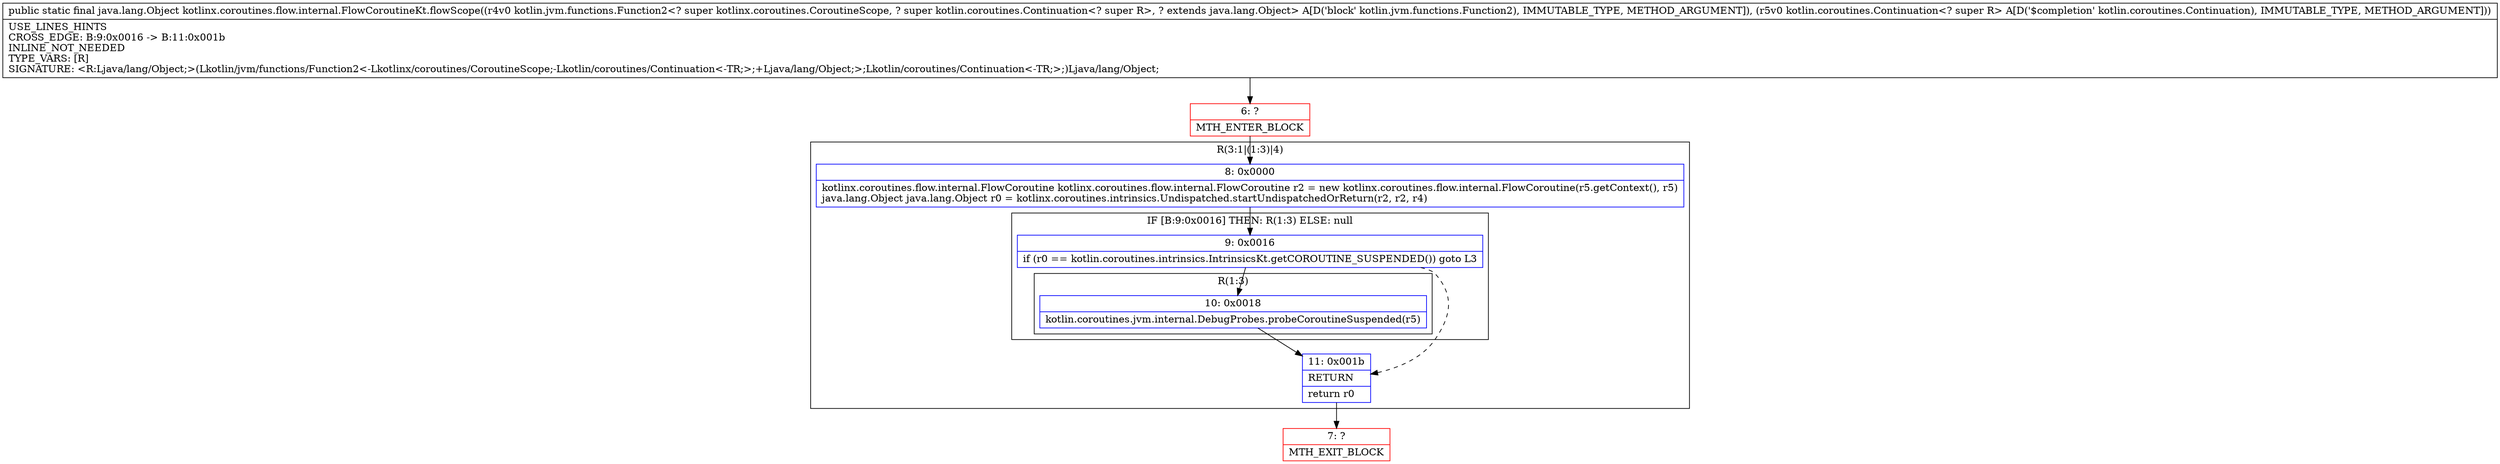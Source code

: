 digraph "CFG forkotlinx.coroutines.flow.internal.FlowCoroutineKt.flowScope(Lkotlin\/jvm\/functions\/Function2;Lkotlin\/coroutines\/Continuation;)Ljava\/lang\/Object;" {
subgraph cluster_Region_1937660779 {
label = "R(3:1|(1:3)|4)";
node [shape=record,color=blue];
Node_8 [shape=record,label="{8\:\ 0x0000|kotlinx.coroutines.flow.internal.FlowCoroutine kotlinx.coroutines.flow.internal.FlowCoroutine r2 = new kotlinx.coroutines.flow.internal.FlowCoroutine(r5.getContext(), r5)\ljava.lang.Object java.lang.Object r0 = kotlinx.coroutines.intrinsics.Undispatched.startUndispatchedOrReturn(r2, r2, r4)\l}"];
subgraph cluster_IfRegion_1716784995 {
label = "IF [B:9:0x0016] THEN: R(1:3) ELSE: null";
node [shape=record,color=blue];
Node_9 [shape=record,label="{9\:\ 0x0016|if (r0 == kotlin.coroutines.intrinsics.IntrinsicsKt.getCOROUTINE_SUSPENDED()) goto L3\l}"];
subgraph cluster_Region_422162638 {
label = "R(1:3)";
node [shape=record,color=blue];
Node_10 [shape=record,label="{10\:\ 0x0018|kotlin.coroutines.jvm.internal.DebugProbes.probeCoroutineSuspended(r5)\l}"];
}
}
Node_11 [shape=record,label="{11\:\ 0x001b|RETURN\l|return r0\l}"];
}
Node_6 [shape=record,color=red,label="{6\:\ ?|MTH_ENTER_BLOCK\l}"];
Node_7 [shape=record,color=red,label="{7\:\ ?|MTH_EXIT_BLOCK\l}"];
MethodNode[shape=record,label="{public static final java.lang.Object kotlinx.coroutines.flow.internal.FlowCoroutineKt.flowScope((r4v0 kotlin.jvm.functions.Function2\<? super kotlinx.coroutines.CoroutineScope, ? super kotlin.coroutines.Continuation\<? super R\>, ? extends java.lang.Object\> A[D('block' kotlin.jvm.functions.Function2), IMMUTABLE_TYPE, METHOD_ARGUMENT]), (r5v0 kotlin.coroutines.Continuation\<? super R\> A[D('$completion' kotlin.coroutines.Continuation), IMMUTABLE_TYPE, METHOD_ARGUMENT]))  | USE_LINES_HINTS\lCROSS_EDGE: B:9:0x0016 \-\> B:11:0x001b\lINLINE_NOT_NEEDED\lTYPE_VARS: [R]\lSIGNATURE: \<R:Ljava\/lang\/Object;\>(Lkotlin\/jvm\/functions\/Function2\<\-Lkotlinx\/coroutines\/CoroutineScope;\-Lkotlin\/coroutines\/Continuation\<\-TR;\>;+Ljava\/lang\/Object;\>;Lkotlin\/coroutines\/Continuation\<\-TR;\>;)Ljava\/lang\/Object;\l}"];
MethodNode -> Node_6;Node_8 -> Node_9;
Node_9 -> Node_10;
Node_9 -> Node_11[style=dashed];
Node_10 -> Node_11;
Node_11 -> Node_7;
Node_6 -> Node_8;
}

